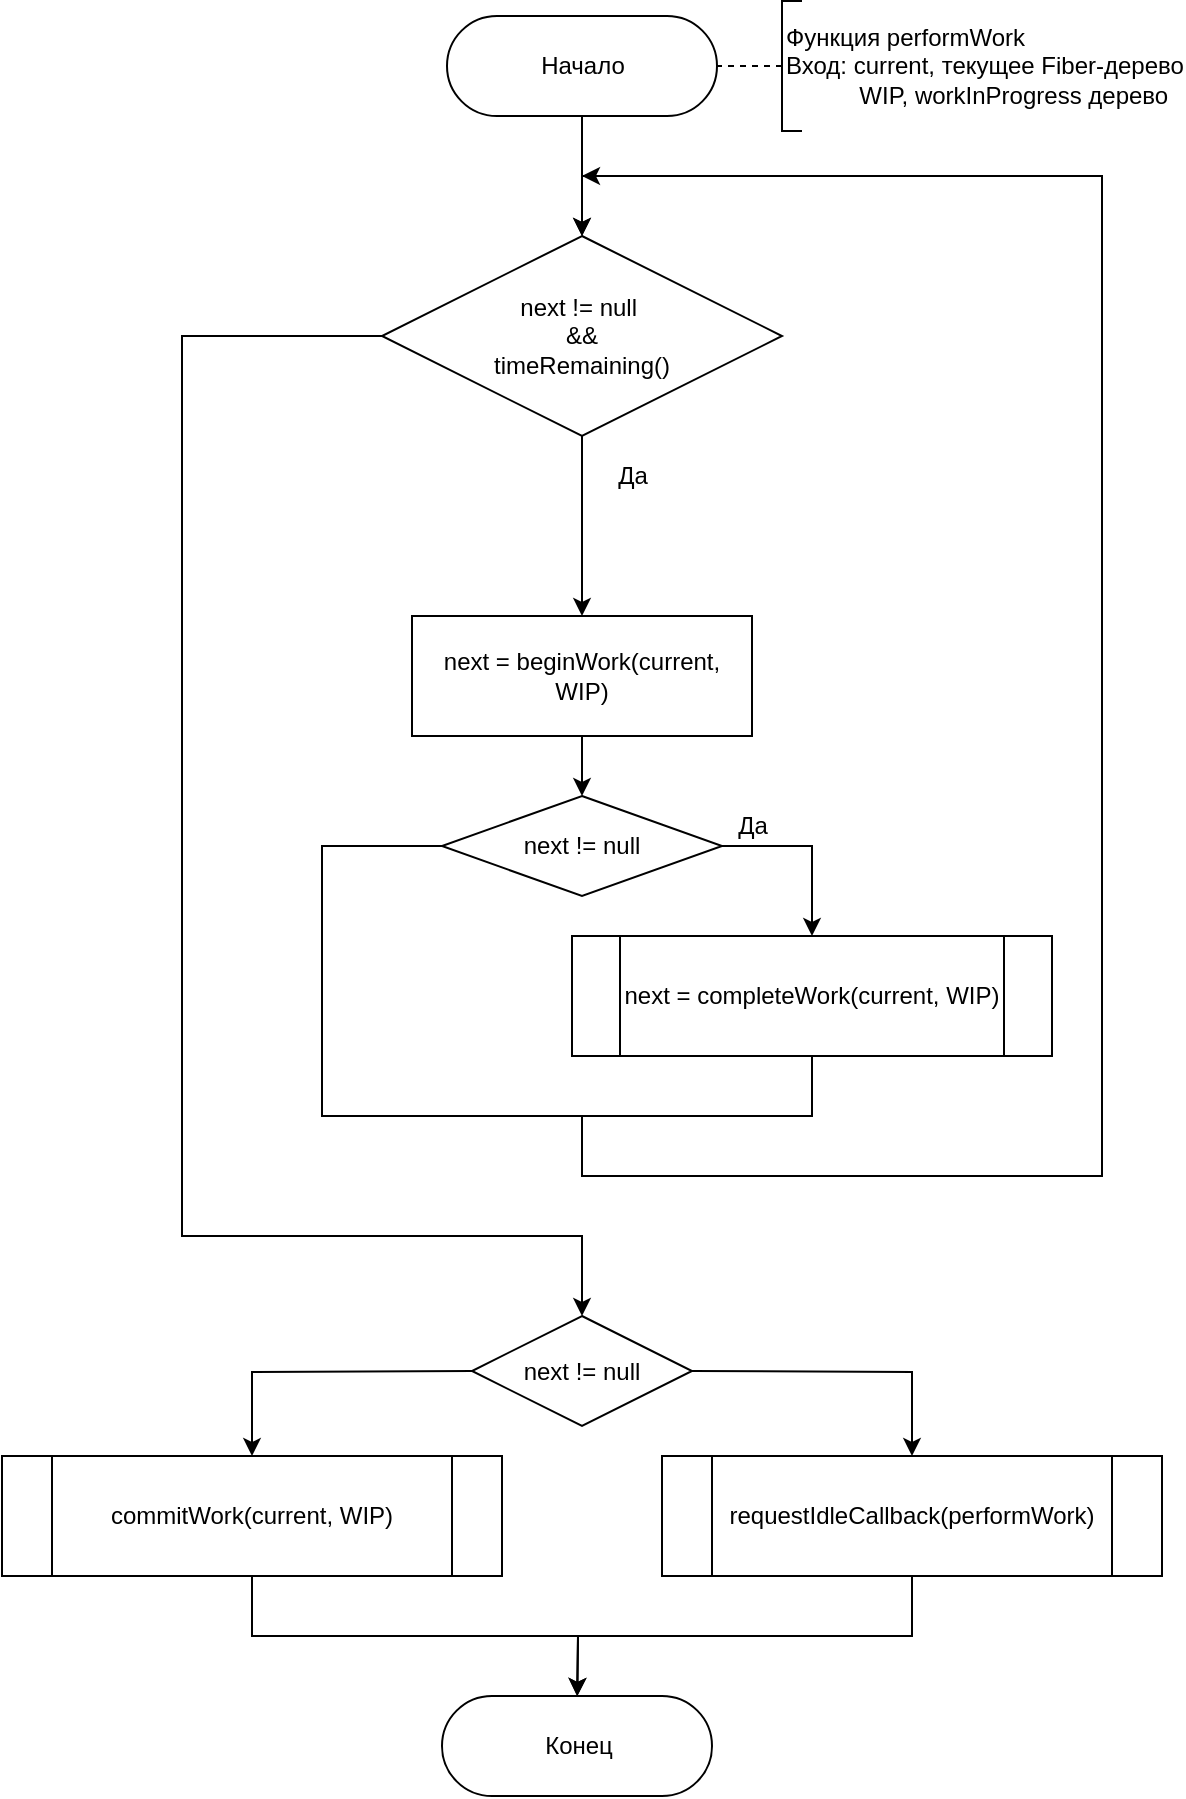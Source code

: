 <mxfile>
    <diagram id="3zzulmQV-wtPomGACrlD" name="Page-1">
        <mxGraphModel dx="2391" dy="1502" grid="1" gridSize="10" guides="1" tooltips="1" connect="1" arrows="1" fold="1" page="0" pageScale="1" pageWidth="1169" pageHeight="827" background="none" math="0" shadow="0">
            <root>
                <mxCell id="0"/>
                <mxCell id="1" parent="0"/>
                <mxCell id="4" style="edgeStyle=none;html=1;exitX=0;exitY=0.5;exitDx=0;exitDy=0;entryX=0.5;entryY=0;entryDx=0;entryDy=0;startArrow=none;startFill=0;rounded=0;" edge="1" parent="1" source="6" target="14">
                    <mxGeometry relative="1" as="geometry">
                        <Array as="points">
                            <mxPoint x="-700" y="40"/>
                            <mxPoint x="-700" y="490"/>
                            <mxPoint x="-500" y="490"/>
                        </Array>
                    </mxGeometry>
                </mxCell>
                <mxCell id="5" style="edgeStyle=none;rounded=0;html=1;exitX=0.5;exitY=1;exitDx=0;exitDy=0;entryX=0.5;entryY=0;entryDx=0;entryDy=0;startArrow=none;startFill=0;" edge="1" parent="1" source="6" target="8">
                    <mxGeometry relative="1" as="geometry">
                        <Array as="points"/>
                    </mxGeometry>
                </mxCell>
                <mxCell id="6" value="next != null&amp;nbsp;&lt;br&gt;&amp;amp;&amp;amp;&lt;br&gt;timeRemaining()" style="rhombus;whiteSpace=wrap;html=1;" vertex="1" parent="1">
                    <mxGeometry x="-600" y="-10" width="200" height="100" as="geometry"/>
                </mxCell>
                <mxCell id="7" style="edgeStyle=none;rounded=0;html=1;exitX=0.5;exitY=1;exitDx=0;exitDy=0;entryX=0.5;entryY=0;entryDx=0;entryDy=0;startArrow=none;startFill=0;" edge="1" parent="1" source="8" target="11">
                    <mxGeometry relative="1" as="geometry"/>
                </mxCell>
                <mxCell id="8" value="next = beginWork(current, WIP)" style="whiteSpace=wrap;html=1;" vertex="1" parent="1">
                    <mxGeometry x="-585" y="180" width="170" height="60" as="geometry"/>
                </mxCell>
                <mxCell id="9" style="edgeStyle=none;rounded=0;html=1;exitX=0;exitY=0.5;exitDx=0;exitDy=0;entryX=0.5;entryY=0;entryDx=0;entryDy=0;startArrow=none;startFill=0;" edge="1" parent="1" source="11" target="6">
                    <mxGeometry relative="1" as="geometry">
                        <Array as="points">
                            <mxPoint x="-630" y="295"/>
                            <mxPoint x="-630" y="430"/>
                            <mxPoint x="-500" y="430"/>
                            <mxPoint x="-500" y="460"/>
                            <mxPoint x="-240" y="460"/>
                            <mxPoint x="-240" y="-40"/>
                            <mxPoint x="-500" y="-40"/>
                        </Array>
                    </mxGeometry>
                </mxCell>
                <mxCell id="10" style="edgeStyle=none;rounded=0;html=1;exitX=1;exitY=0.5;exitDx=0;exitDy=0;entryX=0.5;entryY=0;entryDx=0;entryDy=0;startArrow=none;startFill=0;" edge="1" parent="1" source="11" target="24">
                    <mxGeometry relative="1" as="geometry">
                        <mxPoint x="-385" y="340" as="targetPoint"/>
                        <Array as="points">
                            <mxPoint x="-385" y="295"/>
                        </Array>
                    </mxGeometry>
                </mxCell>
                <mxCell id="11" value="next != null" style="rhombus;whiteSpace=wrap;html=1;" vertex="1" parent="1">
                    <mxGeometry x="-570" y="270" width="140" height="50" as="geometry"/>
                </mxCell>
                <mxCell id="12" style="edgeStyle=none;rounded=0;html=1;exitX=0;exitY=0.5;exitDx=0;exitDy=0;entryX=0.5;entryY=0;entryDx=0;entryDy=0;startArrow=none;startFill=0;" edge="1" parent="1" source="14" target="18">
                    <mxGeometry relative="1" as="geometry">
                        <Array as="points">
                            <mxPoint x="-665" y="558"/>
                        </Array>
                    </mxGeometry>
                </mxCell>
                <mxCell id="13" style="edgeStyle=none;rounded=0;html=1;exitX=1;exitY=0.5;exitDx=0;exitDy=0;entryX=0.5;entryY=0;entryDx=0;entryDy=0;startArrow=none;startFill=0;" edge="1" parent="1" source="14" target="16">
                    <mxGeometry relative="1" as="geometry">
                        <Array as="points">
                            <mxPoint x="-335" y="558"/>
                        </Array>
                    </mxGeometry>
                </mxCell>
                <mxCell id="14" value="next != null" style="rhombus;whiteSpace=wrap;html=1;" vertex="1" parent="1">
                    <mxGeometry x="-555" y="530" width="110" height="55" as="geometry"/>
                </mxCell>
                <mxCell id="15" style="edgeStyle=none;rounded=0;html=1;exitX=0.5;exitY=1;exitDx=0;exitDy=0;startArrow=none;startFill=0;" edge="1" parent="1" source="16" target="25">
                    <mxGeometry relative="1" as="geometry">
                        <Array as="points">
                            <mxPoint x="-335" y="690"/>
                            <mxPoint x="-502" y="690"/>
                        </Array>
                    </mxGeometry>
                </mxCell>
                <mxCell id="16" value="requestIdleCallback(performWork)" style="shape=process;whiteSpace=wrap;html=1;backgroundOutline=1;" vertex="1" parent="1">
                    <mxGeometry x="-460" y="600" width="250" height="60" as="geometry"/>
                </mxCell>
                <mxCell id="17" style="edgeStyle=none;rounded=0;html=1;exitX=0.5;exitY=1;exitDx=0;exitDy=0;entryX=0.5;entryY=0.5;entryDx=0;entryDy=-25;entryPerimeter=0;startArrow=none;startFill=0;" edge="1" parent="1" source="18" target="25">
                    <mxGeometry relative="1" as="geometry">
                        <Array as="points">
                            <mxPoint x="-665" y="690"/>
                            <mxPoint x="-502" y="690"/>
                        </Array>
                    </mxGeometry>
                </mxCell>
                <mxCell id="18" value="commitWork(current, WIP)" style="shape=process;whiteSpace=wrap;html=1;backgroundOutline=1;" vertex="1" parent="1">
                    <mxGeometry x="-790" y="600" width="250" height="60" as="geometry"/>
                </mxCell>
                <mxCell id="19" style="edgeStyle=none;rounded=0;html=1;startArrow=none;startFill=0;" edge="1" parent="1" source="20" target="6">
                    <mxGeometry relative="1" as="geometry"/>
                </mxCell>
                <mxCell id="20" value="Начало" style="html=1;dashed=0;whitespace=wrap;shape=mxgraph.dfd.start" vertex="1" parent="1">
                    <mxGeometry x="-567.5" y="-120" width="135" height="50" as="geometry"/>
                </mxCell>
                <mxCell id="21" value="Да" style="text;html=1;resizable=0;autosize=1;align=center;verticalAlign=middle;points=[];fillColor=none;strokeColor=none;rounded=0;" vertex="1" parent="1">
                    <mxGeometry x="-430" y="275" width="30" height="20" as="geometry"/>
                </mxCell>
                <mxCell id="22" value="Да" style="text;html=1;resizable=0;autosize=1;align=center;verticalAlign=middle;points=[];fillColor=none;strokeColor=none;rounded=0;" vertex="1" parent="1">
                    <mxGeometry x="-490" y="100" width="30" height="20" as="geometry"/>
                </mxCell>
                <mxCell id="23" style="edgeStyle=none;rounded=0;html=1;exitX=0.5;exitY=1;exitDx=0;exitDy=0;startArrow=none;startFill=0;" edge="1" parent="1" source="24">
                    <mxGeometry relative="1" as="geometry">
                        <mxPoint x="-500" y="-40" as="targetPoint"/>
                        <Array as="points">
                            <mxPoint x="-385" y="430"/>
                            <mxPoint x="-500" y="430"/>
                            <mxPoint x="-500" y="460"/>
                            <mxPoint x="-240" y="460"/>
                            <mxPoint x="-240" y="-40"/>
                        </Array>
                    </mxGeometry>
                </mxCell>
                <mxCell id="24" value="&lt;span&gt;next = completeWork(current, WIP)&lt;/span&gt;" style="shape=process;whiteSpace=wrap;html=1;backgroundOutline=1;" vertex="1" parent="1">
                    <mxGeometry x="-505" y="340" width="240" height="60" as="geometry"/>
                </mxCell>
                <mxCell id="25" value="Конец" style="html=1;dashed=0;whitespace=wrap;shape=mxgraph.dfd.start" vertex="1" parent="1">
                    <mxGeometry x="-570" y="720" width="135" height="50" as="geometry"/>
                </mxCell>
                <mxCell id="26" style="edgeStyle=none;rounded=0;html=1;exitX=0;exitY=0.5;exitDx=0;exitDy=0;exitPerimeter=0;entryX=1;entryY=0.5;entryDx=0;entryDy=0;entryPerimeter=0;startArrow=none;startFill=0;dashed=1;endArrow=none;endFill=0;" edge="1" parent="1" source="27" target="20">
                    <mxGeometry relative="1" as="geometry"/>
                </mxCell>
                <mxCell id="27" value="Функция performWork&lt;br&gt;Вход: current, текущее Fiber-дерево&lt;br&gt;&amp;nbsp; &amp;nbsp; &amp;nbsp; &amp;nbsp; &amp;nbsp; &amp;nbsp;WIP, workInProgress дерево&amp;nbsp;" style="strokeWidth=1;html=1;shape=mxgraph.flowchart.annotation_1;align=left;pointerEvents=1;" vertex="1" parent="1">
                    <mxGeometry x="-400" y="-127.5" width="10" height="65" as="geometry"/>
                </mxCell>
            </root>
        </mxGraphModel>
    </diagram>
</mxfile>
